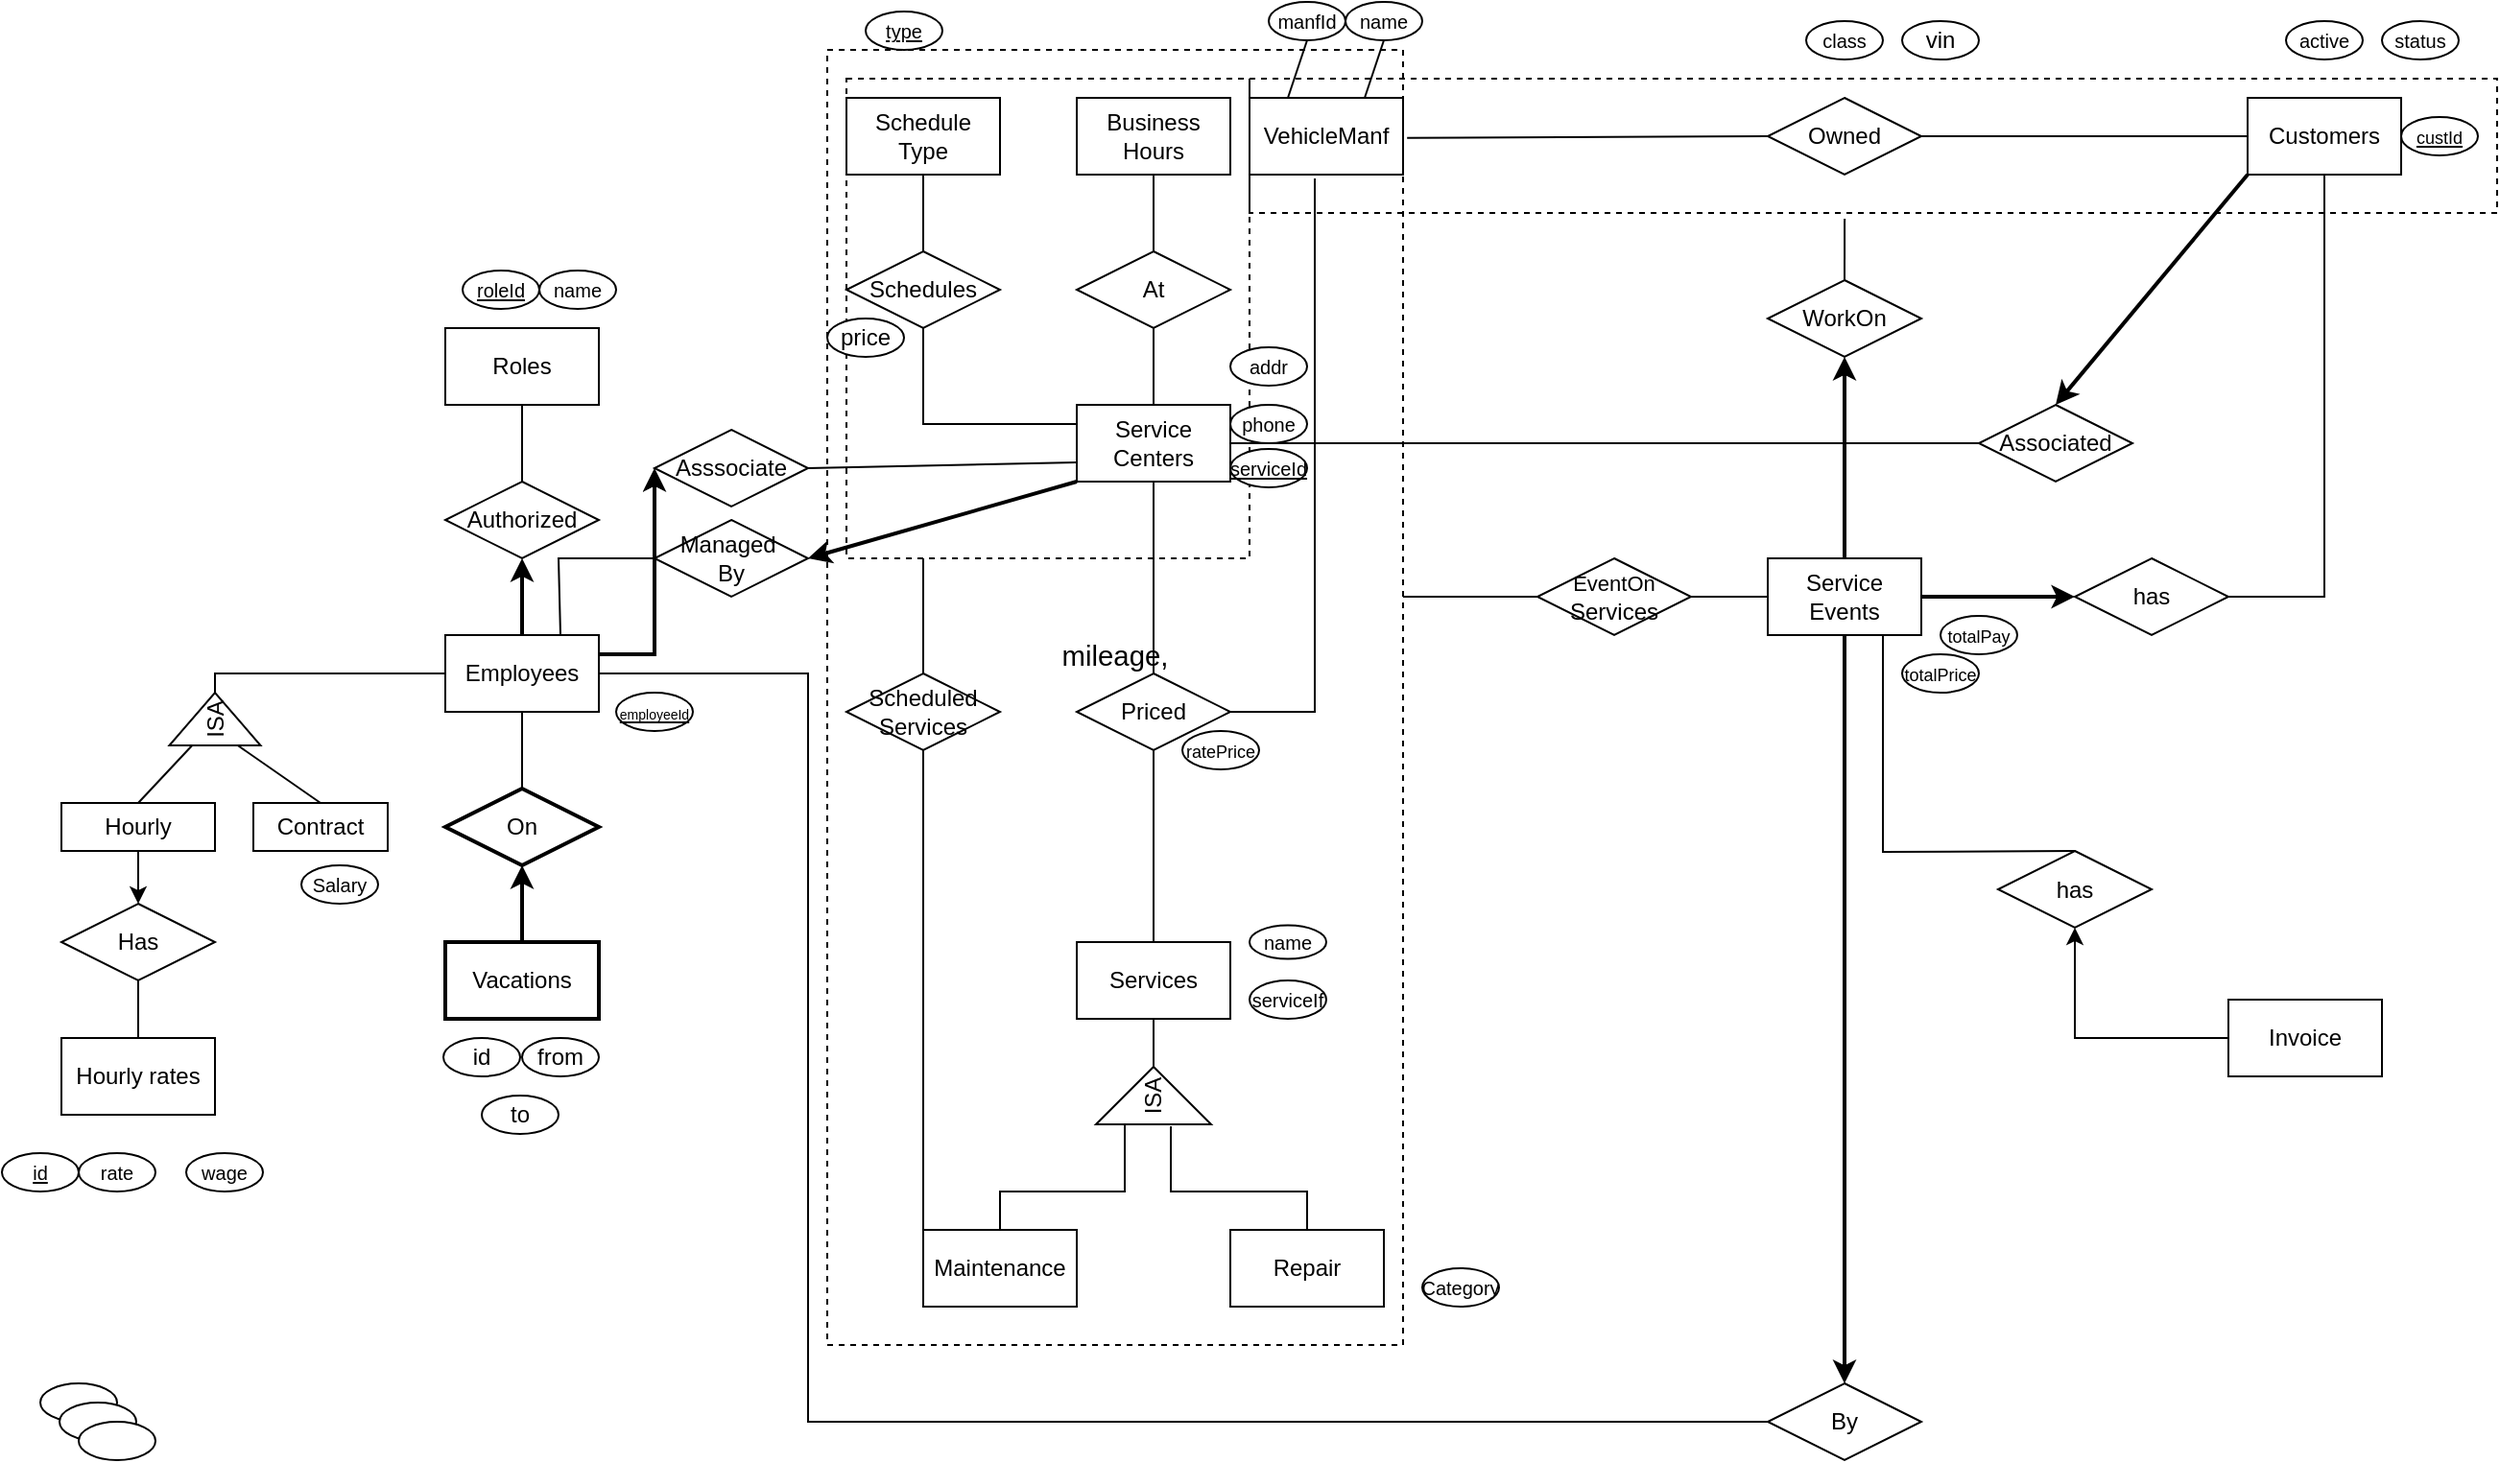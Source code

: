 <mxfile version="20.3.0" type="device"><diagram id="M4LuLAE58DzXY6II9qEA" name="Page-1"><mxGraphModel dx="2202" dy="865" grid="1" gridSize="10" guides="1" tooltips="1" connect="1" arrows="1" fold="1" page="1" pageScale="1" pageWidth="1100" pageHeight="850" math="0" shadow="0"><root><mxCell id="0"/><mxCell id="1" parent="0"/><mxCell id="mFk9Ia8Fhz5Q3TwfZXTn-8" value="" style="rounded=0;whiteSpace=wrap;html=1;fillColor=none;dashed=1;" vertex="1" parent="1"><mxGeometry x="490" y="70" width="650" height="70" as="geometry"/></mxCell><mxCell id="NS_C3sTZARpDdL-za2_1-86" value="" style="rounded=0;whiteSpace=wrap;html=1;dashed=1;fillColor=none;" parent="1" vertex="1"><mxGeometry x="280" y="70" width="210" height="250" as="geometry"/></mxCell><mxCell id="NS_C3sTZARpDdL-za2_1-83" value="&#10;&lt;span style=&quot;font-size:11.0pt;line-height:&#10;115%;font-family:&amp;quot;Arial&amp;quot;,sans-serif;mso-fareast-font-family:Arial;mso-ansi-language:&#10;EN;mso-fareast-language:KO;mso-bidi-language:AR-SA&quot; lang=&quot;EN&quot;&gt;mileage, &lt;/span&gt;&#10;&#10;&#10;&#10;" style="rounded=0;whiteSpace=wrap;html=1;fillColor=none;dashed=1;" parent="1" vertex="1"><mxGeometry x="270" y="55" width="300" height="675" as="geometry"/></mxCell><mxCell id="NS_C3sTZARpDdL-za2_1-1" value="Employees" style="rounded=0;whiteSpace=wrap;html=1;" parent="1" vertex="1"><mxGeometry x="71" y="360" width="80" height="40" as="geometry"/></mxCell><mxCell id="NS_C3sTZARpDdL-za2_1-2" value="Roles" style="rounded=0;whiteSpace=wrap;html=1;" parent="1" vertex="1"><mxGeometry x="71" y="200" width="80" height="40" as="geometry"/></mxCell><mxCell id="NS_C3sTZARpDdL-za2_1-3" value="Vacations" style="rounded=0;whiteSpace=wrap;html=1;strokeWidth=2;" parent="1" vertex="1"><mxGeometry x="71" y="520" width="80" height="40" as="geometry"/></mxCell><mxCell id="NS_C3sTZARpDdL-za2_1-5" value="Hourly rates" style="rounded=0;whiteSpace=wrap;html=1;" parent="1" vertex="1"><mxGeometry x="-129" y="570" width="80" height="40" as="geometry"/></mxCell><mxCell id="NS_C3sTZARpDdL-za2_1-16" value="Authorized" style="rhombus;whiteSpace=wrap;html=1;" parent="1" vertex="1"><mxGeometry x="71" y="280" width="80" height="40" as="geometry"/></mxCell><mxCell id="NS_C3sTZARpDdL-za2_1-20" value="Services" style="rounded=0;whiteSpace=wrap;html=1;" parent="1" vertex="1"><mxGeometry x="400" y="520" width="80" height="40" as="geometry"/></mxCell><mxCell id="NS_C3sTZARpDdL-za2_1-21" value="Service&lt;br&gt;Centers" style="rounded=0;whiteSpace=wrap;html=1;" parent="1" vertex="1"><mxGeometry x="400" y="240" width="80" height="40" as="geometry"/></mxCell><mxCell id="NS_C3sTZARpDdL-za2_1-23" value="Customers" style="rounded=0;whiteSpace=wrap;html=1;" parent="1" vertex="1"><mxGeometry x="1010" y="80" width="80" height="40" as="geometry"/></mxCell><mxCell id="NS_C3sTZARpDdL-za2_1-25" value="VehicleManf" style="rounded=0;whiteSpace=wrap;html=1;" parent="1" vertex="1"><mxGeometry x="490" y="80" width="80" height="40" as="geometry"/></mxCell><mxCell id="NS_C3sTZARpDdL-za2_1-26" value="Service&lt;br&gt;Events" style="rounded=0;whiteSpace=wrap;html=1;" parent="1" vertex="1"><mxGeometry x="760" y="320" width="80" height="40" as="geometry"/></mxCell><mxCell id="NS_C3sTZARpDdL-za2_1-27" value="Business&lt;br&gt;Hours" style="rounded=0;whiteSpace=wrap;html=1;" parent="1" vertex="1"><mxGeometry x="400" y="80" width="80" height="40" as="geometry"/></mxCell><mxCell id="NS_C3sTZARpDdL-za2_1-28" value="Schedule&lt;br&gt;Type" style="rounded=0;whiteSpace=wrap;html=1;" parent="1" vertex="1"><mxGeometry x="280" y="80" width="80" height="40" as="geometry"/></mxCell><mxCell id="NS_C3sTZARpDdL-za2_1-29" value="Maintenance" style="rounded=0;whiteSpace=wrap;html=1;" parent="1" vertex="1"><mxGeometry x="320" y="670" width="80" height="40" as="geometry"/></mxCell><mxCell id="NS_C3sTZARpDdL-za2_1-30" value="Repair" style="rounded=0;whiteSpace=wrap;html=1;" parent="1" vertex="1"><mxGeometry x="480" y="670" width="80" height="40" as="geometry"/></mxCell><mxCell id="NS_C3sTZARpDdL-za2_1-32" style="edgeStyle=orthogonalEdgeStyle;rounded=0;orthogonalLoop=1;jettySize=auto;html=1;exitX=0.5;exitY=1;exitDx=0;exitDy=0;" parent="1" source="NS_C3sTZARpDdL-za2_1-16" target="NS_C3sTZARpDdL-za2_1-16" edge="1"><mxGeometry relative="1" as="geometry"/></mxCell><mxCell id="NS_C3sTZARpDdL-za2_1-34" value="On" style="rhombus;whiteSpace=wrap;html=1;strokeWidth=2;" parent="1" vertex="1"><mxGeometry x="71" y="440" width="80" height="40" as="geometry"/></mxCell><mxCell id="NS_C3sTZARpDdL-za2_1-35" value="Priced" style="rhombus;whiteSpace=wrap;html=1;" parent="1" vertex="1"><mxGeometry x="400" y="380" width="80" height="40" as="geometry"/></mxCell><mxCell id="NS_C3sTZARpDdL-za2_1-36" value="At" style="rhombus;whiteSpace=wrap;html=1;" parent="1" vertex="1"><mxGeometry x="400" y="160" width="80" height="40" as="geometry"/></mxCell><mxCell id="NS_C3sTZARpDdL-za2_1-37" value="Schedules" style="rhombus;whiteSpace=wrap;html=1;" parent="1" vertex="1"><mxGeometry x="280" y="160" width="80" height="40" as="geometry"/></mxCell><mxCell id="NS_C3sTZARpDdL-za2_1-38" value="Owned" style="rhombus;whiteSpace=wrap;html=1;" parent="1" vertex="1"><mxGeometry x="760" y="80" width="80" height="40" as="geometry"/></mxCell><mxCell id="NS_C3sTZARpDdL-za2_1-39" value="has" style="rhombus;whiteSpace=wrap;html=1;" parent="1" vertex="1"><mxGeometry x="920" y="320" width="80" height="40" as="geometry"/></mxCell><mxCell id="NS_C3sTZARpDdL-za2_1-41" value="&lt;font face=&quot;Arial, sans-serif&quot;&gt;&lt;span style=&quot;font-size: 11px;&quot;&gt;EventOn&lt;br&gt;&lt;/span&gt;&lt;/font&gt;Services" style="rhombus;whiteSpace=wrap;html=1;" parent="1" vertex="1"><mxGeometry x="640" y="320" width="80" height="40" as="geometry"/></mxCell><mxCell id="NS_C3sTZARpDdL-za2_1-42" value="Has" style="rhombus;whiteSpace=wrap;html=1;" parent="1" vertex="1"><mxGeometry x="-129" y="500" width="80" height="40" as="geometry"/></mxCell><mxCell id="NS_C3sTZARpDdL-za2_1-44" value="Scheduled&lt;br&gt;Services" style="rhombus;whiteSpace=wrap;html=1;" parent="1" vertex="1"><mxGeometry x="280" y="380" width="80" height="40" as="geometry"/></mxCell><mxCell id="NS_C3sTZARpDdL-za2_1-46" value="By" style="rhombus;whiteSpace=wrap;html=1;" parent="1" vertex="1"><mxGeometry x="760" y="750" width="80" height="40" as="geometry"/></mxCell><mxCell id="NS_C3sTZARpDdL-za2_1-47" value="ISA" style="triangle;whiteSpace=wrap;html=1;rotation=270;" parent="1" vertex="1"><mxGeometry x="425" y="570" width="30" height="60" as="geometry"/></mxCell><mxCell id="NS_C3sTZARpDdL-za2_1-49" value="" style="endArrow=none;html=1;rounded=0;entryX=0.5;entryY=1;entryDx=0;entryDy=0;exitX=0.5;exitY=0;exitDx=0;exitDy=0;" parent="1" source="NS_C3sTZARpDdL-za2_1-35" target="NS_C3sTZARpDdL-za2_1-21" edge="1"><mxGeometry width="50" height="50" relative="1" as="geometry"><mxPoint x="540" y="430" as="sourcePoint"/><mxPoint x="590" y="380" as="targetPoint"/></mxGeometry></mxCell><mxCell id="NS_C3sTZARpDdL-za2_1-50" value="" style="endArrow=none;html=1;rounded=0;exitX=0.5;exitY=0;exitDx=0;exitDy=0;entryX=0.5;entryY=1;entryDx=0;entryDy=0;" parent="1" source="NS_C3sTZARpDdL-za2_1-20" target="NS_C3sTZARpDdL-za2_1-35" edge="1"><mxGeometry width="50" height="50" relative="1" as="geometry"><mxPoint x="540" y="430" as="sourcePoint"/><mxPoint x="590" y="380" as="targetPoint"/></mxGeometry></mxCell><mxCell id="NS_C3sTZARpDdL-za2_1-52" value="" style="endArrow=none;html=1;rounded=0;exitX=0.5;exitY=0;exitDx=0;exitDy=0;entryX=0.5;entryY=1;entryDx=0;entryDy=0;" parent="1" source="NS_C3sTZARpDdL-za2_1-36" target="NS_C3sTZARpDdL-za2_1-27" edge="1"><mxGeometry width="50" height="50" relative="1" as="geometry"><mxPoint x="540" y="430" as="sourcePoint"/><mxPoint x="590" y="380" as="targetPoint"/></mxGeometry></mxCell><mxCell id="NS_C3sTZARpDdL-za2_1-54" value="" style="endArrow=none;html=1;rounded=0;exitX=0.5;exitY=0;exitDx=0;exitDy=0;entryX=0.5;entryY=1;entryDx=0;entryDy=0;" parent="1" source="NS_C3sTZARpDdL-za2_1-37" target="NS_C3sTZARpDdL-za2_1-28" edge="1"><mxGeometry width="50" height="50" relative="1" as="geometry"><mxPoint x="540" y="430" as="sourcePoint"/><mxPoint x="590" y="380" as="targetPoint"/></mxGeometry></mxCell><mxCell id="NS_C3sTZARpDdL-za2_1-59" value="" style="endArrow=none;html=1;rounded=0;strokeWidth=1;exitX=0.5;exitY=0;exitDx=0;exitDy=0;entryX=0;entryY=0.25;entryDx=0;entryDy=0;" parent="1" source="NS_C3sTZARpDdL-za2_1-29" target="NS_C3sTZARpDdL-za2_1-47" edge="1"><mxGeometry width="50" height="50" relative="1" as="geometry"><mxPoint x="540" y="430" as="sourcePoint"/><mxPoint x="360" y="610" as="targetPoint"/><Array as="points"><mxPoint x="360" y="650"/><mxPoint x="425" y="650"/></Array></mxGeometry></mxCell><mxCell id="NS_C3sTZARpDdL-za2_1-61" value="" style="endArrow=none;html=1;rounded=0;strokeWidth=1;jumpSize=6;entryX=-0.033;entryY=0.65;entryDx=0;entryDy=0;entryPerimeter=0;exitX=0.5;exitY=0;exitDx=0;exitDy=0;" parent="1" source="NS_C3sTZARpDdL-za2_1-30" target="NS_C3sTZARpDdL-za2_1-47" edge="1"><mxGeometry width="50" height="50" relative="1" as="geometry"><mxPoint x="520" y="630" as="sourcePoint"/><mxPoint x="590" y="380" as="targetPoint"/><Array as="points"><mxPoint x="520" y="650"/><mxPoint x="449" y="650"/></Array></mxGeometry></mxCell><mxCell id="NS_C3sTZARpDdL-za2_1-62" value="" style="endArrow=none;html=1;rounded=0;strokeWidth=1;jumpSize=6;exitX=1;exitY=0.5;exitDx=0;exitDy=0;entryX=0.5;entryY=1;entryDx=0;entryDy=0;" parent="1" source="NS_C3sTZARpDdL-za2_1-47" target="NS_C3sTZARpDdL-za2_1-20" edge="1"><mxGeometry width="50" height="50" relative="1" as="geometry"><mxPoint x="540" y="430" as="sourcePoint"/><mxPoint x="590" y="380" as="targetPoint"/></mxGeometry></mxCell><mxCell id="NS_C3sTZARpDdL-za2_1-63" value="" style="endArrow=none;html=1;rounded=0;strokeWidth=1;jumpSize=6;entryX=0.5;entryY=0;entryDx=0;entryDy=0;" parent="1" target="NS_C3sTZARpDdL-za2_1-44" edge="1"><mxGeometry width="50" height="50" relative="1" as="geometry"><mxPoint x="320" y="320" as="sourcePoint"/><mxPoint x="590" y="380" as="targetPoint"/></mxGeometry></mxCell><mxCell id="NS_C3sTZARpDdL-za2_1-64" value="" style="endArrow=none;html=1;rounded=0;strokeWidth=1;jumpSize=6;exitX=0;exitY=0.5;exitDx=0;exitDy=0;entryX=0.5;entryY=1;entryDx=0;entryDy=0;" parent="1" source="NS_C3sTZARpDdL-za2_1-29" target="NS_C3sTZARpDdL-za2_1-44" edge="1"><mxGeometry width="50" height="50" relative="1" as="geometry"><mxPoint x="540" y="430" as="sourcePoint"/><mxPoint x="590" y="380" as="targetPoint"/><Array as="points"/></mxGeometry></mxCell><mxCell id="NS_C3sTZARpDdL-za2_1-65" value="" style="endArrow=none;html=1;rounded=0;strokeWidth=1;jumpSize=6;entryX=0;entryY=0.5;entryDx=0;entryDy=0;exitX=1;exitY=0.5;exitDx=0;exitDy=0;" parent="1" source="NS_C3sTZARpDdL-za2_1-41" target="NS_C3sTZARpDdL-za2_1-26" edge="1"><mxGeometry width="50" height="50" relative="1" as="geometry"><mxPoint x="540" y="430" as="sourcePoint"/><mxPoint x="590" y="380" as="targetPoint"/></mxGeometry></mxCell><mxCell id="NS_C3sTZARpDdL-za2_1-67" value="" style="endArrow=classic;html=1;rounded=0;strokeWidth=2;jumpSize=6;entryX=0;entryY=0.5;entryDx=0;entryDy=0;exitX=1;exitY=0.5;exitDx=0;exitDy=0;" parent="1" source="NS_C3sTZARpDdL-za2_1-26" target="NS_C3sTZARpDdL-za2_1-39" edge="1"><mxGeometry width="50" height="50" relative="1" as="geometry"><mxPoint x="540" y="430" as="sourcePoint"/><mxPoint x="590" y="380" as="targetPoint"/></mxGeometry></mxCell><mxCell id="NS_C3sTZARpDdL-za2_1-68" value="" style="endArrow=none;html=1;rounded=0;strokeWidth=1;jumpSize=6;entryX=1;entryY=0.5;entryDx=0;entryDy=0;exitX=0.5;exitY=1;exitDx=0;exitDy=0;" parent="1" source="NS_C3sTZARpDdL-za2_1-23" target="NS_C3sTZARpDdL-za2_1-39" edge="1"><mxGeometry width="50" height="50" relative="1" as="geometry"><mxPoint x="540" y="430" as="sourcePoint"/><mxPoint x="590" y="380" as="targetPoint"/><Array as="points"><mxPoint x="1050" y="340"/></Array></mxGeometry></mxCell><mxCell id="NS_C3sTZARpDdL-za2_1-71" value="" style="endArrow=classic;html=1;rounded=0;strokeWidth=2;jumpSize=6;exitX=0.5;exitY=0;exitDx=0;exitDy=0;entryX=0.5;entryY=1;entryDx=0;entryDy=0;" parent="1" source="NS_C3sTZARpDdL-za2_1-1" target="NS_C3sTZARpDdL-za2_1-16" edge="1"><mxGeometry width="50" height="50" relative="1" as="geometry"><mxPoint x="451" y="430" as="sourcePoint"/><mxPoint x="501" y="380" as="targetPoint"/></mxGeometry></mxCell><mxCell id="NS_C3sTZARpDdL-za2_1-72" value="" style="endArrow=none;html=1;rounded=0;strokeWidth=1;jumpSize=6;exitX=0.5;exitY=1;exitDx=0;exitDy=0;entryX=0.5;entryY=0;entryDx=0;entryDy=0;" parent="1" source="NS_C3sTZARpDdL-za2_1-2" target="NS_C3sTZARpDdL-za2_1-16" edge="1"><mxGeometry width="50" height="50" relative="1" as="geometry"><mxPoint x="451" y="430" as="sourcePoint"/><mxPoint x="111" y="270" as="targetPoint"/></mxGeometry></mxCell><mxCell id="NS_C3sTZARpDdL-za2_1-74" value="" style="endArrow=classic;html=1;rounded=0;strokeWidth=2;jumpSize=6;exitX=0.5;exitY=0;exitDx=0;exitDy=0;entryX=0.5;entryY=1;entryDx=0;entryDy=0;" parent="1" source="NS_C3sTZARpDdL-za2_1-3" target="NS_C3sTZARpDdL-za2_1-34" edge="1"><mxGeometry width="50" height="50" relative="1" as="geometry"><mxPoint x="451" y="430" as="sourcePoint"/><mxPoint x="501" y="380" as="targetPoint"/></mxGeometry></mxCell><mxCell id="NS_C3sTZARpDdL-za2_1-75" value="" style="endArrow=none;html=1;rounded=0;strokeWidth=1;jumpSize=6;exitX=0.5;exitY=0;exitDx=0;exitDy=0;entryX=0.5;entryY=1;entryDx=0;entryDy=0;" parent="1" source="NS_C3sTZARpDdL-za2_1-34" target="NS_C3sTZARpDdL-za2_1-1" edge="1"><mxGeometry width="50" height="50" relative="1" as="geometry"><mxPoint x="451" y="430" as="sourcePoint"/><mxPoint x="501" y="380" as="targetPoint"/></mxGeometry></mxCell><mxCell id="NS_C3sTZARpDdL-za2_1-77" value="" style="endArrow=none;html=1;rounded=0;strokeWidth=1;jumpSize=6;entryX=0.5;entryY=1;entryDx=0;entryDy=0;exitX=0.5;exitY=0;exitDx=0;exitDy=0;" parent="1" source="NS_C3sTZARpDdL-za2_1-5" target="NS_C3sTZARpDdL-za2_1-42" edge="1"><mxGeometry width="50" height="50" relative="1" as="geometry"><mxPoint x="-44" y="510" as="sourcePoint"/><mxPoint x="501" y="380" as="targetPoint"/></mxGeometry></mxCell><mxCell id="NS_C3sTZARpDdL-za2_1-81" value="" style="endArrow=classic;html=1;rounded=0;strokeWidth=2;jumpSize=6;entryX=0.5;entryY=0;entryDx=0;entryDy=0;exitX=0.5;exitY=1;exitDx=0;exitDy=0;" parent="1" source="NS_C3sTZARpDdL-za2_1-26" target="NS_C3sTZARpDdL-za2_1-46" edge="1"><mxGeometry width="50" height="50" relative="1" as="geometry"><mxPoint x="540" y="430" as="sourcePoint"/><mxPoint x="590" y="380" as="targetPoint"/></mxGeometry></mxCell><mxCell id="NS_C3sTZARpDdL-za2_1-82" value="" style="endArrow=none;html=1;rounded=0;strokeWidth=1;jumpSize=6;exitX=1;exitY=0.5;exitDx=0;exitDy=0;entryX=0;entryY=0.5;entryDx=0;entryDy=0;" parent="1" source="NS_C3sTZARpDdL-za2_1-1" target="NS_C3sTZARpDdL-za2_1-46" edge="1"><mxGeometry width="50" height="50" relative="1" as="geometry"><mxPoint x="540" y="430" as="sourcePoint"/><mxPoint x="590" y="380" as="targetPoint"/><Array as="points"><mxPoint x="260" y="380"/><mxPoint x="260" y="770"/></Array></mxGeometry></mxCell><mxCell id="NS_C3sTZARpDdL-za2_1-87" value="" style="endArrow=none;html=1;rounded=0;strokeWidth=1;jumpSize=6;entryX=0.5;entryY=1;entryDx=0;entryDy=0;exitX=0.5;exitY=0;exitDx=0;exitDy=0;" parent="1" source="NS_C3sTZARpDdL-za2_1-21" target="NS_C3sTZARpDdL-za2_1-36" edge="1"><mxGeometry width="50" height="50" relative="1" as="geometry"><mxPoint x="540" y="430" as="sourcePoint"/><mxPoint x="590" y="380" as="targetPoint"/></mxGeometry></mxCell><mxCell id="NS_C3sTZARpDdL-za2_1-88" value="" style="endArrow=none;html=1;rounded=0;strokeWidth=1;jumpSize=6;entryX=0;entryY=0.5;entryDx=0;entryDy=0;" parent="1" target="NS_C3sTZARpDdL-za2_1-41" edge="1"><mxGeometry width="50" height="50" relative="1" as="geometry"><mxPoint x="570" y="340" as="sourcePoint"/><mxPoint x="590" y="380" as="targetPoint"/></mxGeometry></mxCell><mxCell id="9iVutgQC-W-jWnxsfeWq-9" value="" style="endArrow=none;html=1;rounded=0;fontSize=10;entryX=0.425;entryY=1.05;entryDx=0;entryDy=0;entryPerimeter=0;exitX=1;exitY=0.5;exitDx=0;exitDy=0;" parent="1" source="NS_C3sTZARpDdL-za2_1-35" target="NS_C3sTZARpDdL-za2_1-25" edge="1"><mxGeometry width="50" height="50" relative="1" as="geometry"><mxPoint x="500" y="200" as="sourcePoint"/><mxPoint x="550" y="150" as="targetPoint"/><Array as="points"><mxPoint x="524" y="400"/></Array></mxGeometry></mxCell><mxCell id="9iVutgQC-W-jWnxsfeWq-14" value="WorkOn" style="rhombus;whiteSpace=wrap;html=1;" parent="1" vertex="1"><mxGeometry x="760" y="175" width="80" height="40" as="geometry"/></mxCell><mxCell id="9iVutgQC-W-jWnxsfeWq-15" value="" style="endArrow=classic;html=1;rounded=0;strokeWidth=2;fontSize=10;entryX=0.5;entryY=1;entryDx=0;entryDy=0;exitX=0.5;exitY=0;exitDx=0;exitDy=0;" parent="1" source="NS_C3sTZARpDdL-za2_1-26" target="9iVutgQC-W-jWnxsfeWq-14" edge="1"><mxGeometry width="50" height="50" relative="1" as="geometry"><mxPoint x="780" y="290" as="sourcePoint"/><mxPoint x="830" y="240" as="targetPoint"/></mxGeometry></mxCell><mxCell id="lXs37xbfJojlddwi2eKg-1" value="Hourly" style="rounded=0;whiteSpace=wrap;html=1;" parent="1" vertex="1"><mxGeometry x="-129" y="447.5" width="80" height="25" as="geometry"/></mxCell><mxCell id="lXs37xbfJojlddwi2eKg-2" value="Contract" style="rounded=0;whiteSpace=wrap;html=1;" parent="1" vertex="1"><mxGeometry x="-29" y="447.5" width="70" height="25" as="geometry"/></mxCell><mxCell id="lXs37xbfJojlddwi2eKg-5" value="ISA" style="triangle;whiteSpace=wrap;html=1;rotation=270;" parent="1" vertex="1"><mxGeometry x="-62.75" y="380" width="27.5" height="47.5" as="geometry"/></mxCell><mxCell id="lXs37xbfJojlddwi2eKg-17" value="" style="endArrow=none;html=1;rounded=0;exitX=0.5;exitY=0;exitDx=0;exitDy=0;entryX=0;entryY=0.25;entryDx=0;entryDy=0;" parent="1" source="lXs37xbfJojlddwi2eKg-1" target="lXs37xbfJojlddwi2eKg-5" edge="1"><mxGeometry width="50" height="50" relative="1" as="geometry"><mxPoint x="541" y="470" as="sourcePoint"/><mxPoint x="591" y="420" as="targetPoint"/></mxGeometry></mxCell><mxCell id="lXs37xbfJojlddwi2eKg-18" value="" style="endArrow=none;html=1;rounded=0;exitX=0.5;exitY=0;exitDx=0;exitDy=0;entryX=0;entryY=0.75;entryDx=0;entryDy=0;" parent="1" source="lXs37xbfJojlddwi2eKg-2" target="lXs37xbfJojlddwi2eKg-5" edge="1"><mxGeometry width="50" height="50" relative="1" as="geometry"><mxPoint x="541" y="470" as="sourcePoint"/><mxPoint x="591" y="420" as="targetPoint"/></mxGeometry></mxCell><mxCell id="lXs37xbfJojlddwi2eKg-19" value="" style="endArrow=classic;html=1;rounded=0;exitX=0.5;exitY=1;exitDx=0;exitDy=0;entryX=0.5;entryY=0;entryDx=0;entryDy=0;" parent="1" source="lXs37xbfJojlddwi2eKg-1" target="NS_C3sTZARpDdL-za2_1-42" edge="1"><mxGeometry width="50" height="50" relative="1" as="geometry"><mxPoint x="541" y="470" as="sourcePoint"/><mxPoint x="591" y="420" as="targetPoint"/></mxGeometry></mxCell><mxCell id="lXs37xbfJojlddwi2eKg-20" value="Asssociate" style="rhombus;whiteSpace=wrap;html=1;" parent="1" vertex="1"><mxGeometry x="180" y="253" width="80" height="40" as="geometry"/></mxCell><mxCell id="lXs37xbfJojlddwi2eKg-21" value="" style="endArrow=classic;html=1;rounded=0;exitX=1;exitY=0.25;exitDx=0;exitDy=0;entryX=0;entryY=0.5;entryDx=0;entryDy=0;strokeWidth=2;" parent="1" source="NS_C3sTZARpDdL-za2_1-1" target="lXs37xbfJojlddwi2eKg-20" edge="1"><mxGeometry width="50" height="50" relative="1" as="geometry"><mxPoint x="480" y="490" as="sourcePoint"/><mxPoint x="530" y="440" as="targetPoint"/><Array as="points"><mxPoint x="180" y="370"/></Array></mxGeometry></mxCell><mxCell id="lXs37xbfJojlddwi2eKg-22" value="" style="endArrow=none;html=1;rounded=0;exitX=1;exitY=0.5;exitDx=0;exitDy=0;entryX=0;entryY=0.75;entryDx=0;entryDy=0;" parent="1" source="lXs37xbfJojlddwi2eKg-20" target="NS_C3sTZARpDdL-za2_1-21" edge="1"><mxGeometry width="50" height="50" relative="1" as="geometry"><mxPoint x="480" y="490" as="sourcePoint"/><mxPoint x="530" y="440" as="targetPoint"/></mxGeometry></mxCell><mxCell id="lXs37xbfJojlddwi2eKg-23" value="Associated" style="rhombus;whiteSpace=wrap;html=1;" parent="1" vertex="1"><mxGeometry x="870" y="240" width="80" height="40" as="geometry"/></mxCell><mxCell id="lXs37xbfJojlddwi2eKg-24" value="" style="endArrow=classic;html=1;rounded=0;strokeWidth=2;exitX=0;exitY=1;exitDx=0;exitDy=0;entryX=0.5;entryY=0;entryDx=0;entryDy=0;" parent="1" source="NS_C3sTZARpDdL-za2_1-23" target="lXs37xbfJojlddwi2eKg-23" edge="1"><mxGeometry width="50" height="50" relative="1" as="geometry"><mxPoint x="480" y="490" as="sourcePoint"/><mxPoint x="950" y="250" as="targetPoint"/><Array as="points"/></mxGeometry></mxCell><mxCell id="lXs37xbfJojlddwi2eKg-25" value="" style="endArrow=none;html=1;rounded=0;strokeWidth=1;entryX=0;entryY=0.5;entryDx=0;entryDy=0;exitX=1;exitY=0.5;exitDx=0;exitDy=0;" parent="1" source="NS_C3sTZARpDdL-za2_1-21" target="lXs37xbfJojlddwi2eKg-23" edge="1"><mxGeometry width="50" height="50" relative="1" as="geometry"><mxPoint x="480" y="490" as="sourcePoint"/><mxPoint x="530" y="440" as="targetPoint"/></mxGeometry></mxCell><mxCell id="lXs37xbfJojlddwi2eKg-27" value="" style="endArrow=none;html=1;rounded=0;strokeWidth=1;exitX=0.5;exitY=1;exitDx=0;exitDy=0;entryX=0;entryY=0.25;entryDx=0;entryDy=0;" parent="1" source="NS_C3sTZARpDdL-za2_1-37" target="NS_C3sTZARpDdL-za2_1-21" edge="1"><mxGeometry width="50" height="50" relative="1" as="geometry"><mxPoint x="480" y="490" as="sourcePoint"/><mxPoint x="530" y="440" as="targetPoint"/><Array as="points"><mxPoint x="320" y="250"/></Array></mxGeometry></mxCell><mxCell id="lXs37xbfJojlddwi2eKg-28" value="Managed&amp;nbsp;&lt;br&gt;By" style="rhombus;whiteSpace=wrap;html=1;" parent="1" vertex="1"><mxGeometry x="180" y="300" width="80" height="40" as="geometry"/></mxCell><mxCell id="lXs37xbfJojlddwi2eKg-29" value="" style="endArrow=classic;html=1;rounded=0;strokeWidth=2;exitX=0;exitY=1;exitDx=0;exitDy=0;entryX=1;entryY=0.5;entryDx=0;entryDy=0;" parent="1" source="NS_C3sTZARpDdL-za2_1-21" target="lXs37xbfJojlddwi2eKg-28" edge="1"><mxGeometry width="50" height="50" relative="1" as="geometry"><mxPoint x="480" y="490" as="sourcePoint"/><mxPoint x="530" y="440" as="targetPoint"/></mxGeometry></mxCell><mxCell id="lXs37xbfJojlddwi2eKg-31" value="" style="ellipse;whiteSpace=wrap;html=1;" parent="1" vertex="1"><mxGeometry x="-140" y="750" width="40" height="20" as="geometry"/></mxCell><mxCell id="lXs37xbfJojlddwi2eKg-32" value="&lt;font style=&quot;font-size: 10px;&quot;&gt;&lt;u&gt;serviceId&lt;/u&gt;&lt;/font&gt;" style="ellipse;whiteSpace=wrap;html=1;" parent="1" vertex="1"><mxGeometry x="480" y="263" width="40" height="20" as="geometry"/></mxCell><mxCell id="lXs37xbfJojlddwi2eKg-33" value="&lt;font style=&quot;font-size: 10px;&quot;&gt;status&lt;/font&gt;" style="ellipse;whiteSpace=wrap;html=1;" parent="1" vertex="1"><mxGeometry x="1080" y="40" width="40" height="20" as="geometry"/></mxCell><mxCell id="lXs37xbfJojlddwi2eKg-34" value="&lt;font style=&quot;font-size: 10px;&quot;&gt;active&lt;/font&gt;" style="ellipse;whiteSpace=wrap;html=1;" parent="1" vertex="1"><mxGeometry x="1030" y="40" width="40" height="20" as="geometry"/></mxCell><mxCell id="lXs37xbfJojlddwi2eKg-35" value="&lt;font style=&quot;font-size: 10px;&quot;&gt;class&lt;/font&gt;" style="ellipse;whiteSpace=wrap;html=1;" parent="1" vertex="1"><mxGeometry x="780" y="40" width="40" height="20" as="geometry"/></mxCell><mxCell id="lXs37xbfJojlddwi2eKg-36" value="&lt;font style=&quot;font-size: 10px;&quot;&gt;Category&lt;/font&gt;" style="ellipse;whiteSpace=wrap;html=1;" parent="1" vertex="1"><mxGeometry x="580" y="690" width="40" height="20" as="geometry"/></mxCell><mxCell id="lXs37xbfJojlddwi2eKg-37" value="&lt;font style=&quot;font-size: 10px;&quot;&gt;Salary&lt;/font&gt;" style="ellipse;whiteSpace=wrap;html=1;" parent="1" vertex="1"><mxGeometry x="-4" y="480" width="40" height="20" as="geometry"/></mxCell><mxCell id="lXs37xbfJojlddwi2eKg-38" value="&lt;span style=&quot;line-height: 115%; font-family: Arial, sans-serif; font-size: 10px;&quot; lang=&quot;EN&quot;&gt;phone&lt;/span&gt;" style="ellipse;whiteSpace=wrap;html=1;" parent="1" vertex="1"><mxGeometry x="480" y="240" width="40" height="20" as="geometry"/></mxCell><mxCell id="lXs37xbfJojlddwi2eKg-39" value="&lt;font style=&quot;font-size: 10px;&quot;&gt;addr&lt;/font&gt;" style="ellipse;whiteSpace=wrap;html=1;" parent="1" vertex="1"><mxGeometry x="480" y="210" width="40" height="20" as="geometry"/></mxCell><mxCell id="lXs37xbfJojlddwi2eKg-40" value="&lt;span style=&quot;line-height: 115%; font-family: Arial, sans-serif; font-size: 10px;&quot; lang=&quot;EN&quot;&gt;manfId&lt;/span&gt;" style="ellipse;whiteSpace=wrap;html=1;" parent="1" vertex="1"><mxGeometry x="500" y="30" width="40" height="20" as="geometry"/></mxCell><mxCell id="lXs37xbfJojlddwi2eKg-41" value="&lt;font style=&quot;font-size: 9px;&quot;&gt;totalPay&lt;/font&gt;" style="ellipse;whiteSpace=wrap;html=1;" parent="1" vertex="1"><mxGeometry x="850" y="350" width="40" height="20" as="geometry"/></mxCell><mxCell id="lXs37xbfJojlddwi2eKg-42" value="&lt;font style=&quot;font-size: 9px;&quot;&gt;totalPrice&lt;/font&gt;" style="ellipse;whiteSpace=wrap;html=1;" parent="1" vertex="1"><mxGeometry x="830" y="370" width="40" height="20" as="geometry"/></mxCell><mxCell id="lXs37xbfJojlddwi2eKg-43" value="Invoice" style="rounded=0;whiteSpace=wrap;html=1;" parent="1" vertex="1"><mxGeometry x="1000" y="550" width="80" height="40" as="geometry"/></mxCell><mxCell id="lXs37xbfJojlddwi2eKg-44" value="has" style="rhombus;whiteSpace=wrap;html=1;" parent="1" vertex="1"><mxGeometry x="880" y="472.5" width="80" height="40" as="geometry"/></mxCell><mxCell id="lXs37xbfJojlddwi2eKg-46" value="" style="endArrow=classic;html=1;rounded=0;strokeWidth=1;fontSize=9;exitX=0;exitY=0.5;exitDx=0;exitDy=0;entryX=0.5;entryY=1;entryDx=0;entryDy=0;" parent="1" source="lXs37xbfJojlddwi2eKg-43" target="lXs37xbfJojlddwi2eKg-44" edge="1"><mxGeometry width="50" height="50" relative="1" as="geometry"><mxPoint x="620" y="490" as="sourcePoint"/><mxPoint x="670" y="440" as="targetPoint"/><Array as="points"><mxPoint x="920" y="570"/></Array></mxGeometry></mxCell><mxCell id="lXs37xbfJojlddwi2eKg-47" value="&lt;span style=&quot;line-height: 115%; font-family: Arial, sans-serif; font-size: 10px;&quot; lang=&quot;EN&quot;&gt;name&lt;/span&gt;" style="ellipse;whiteSpace=wrap;html=1;" parent="1" vertex="1"><mxGeometry x="540" y="30" width="40" height="20" as="geometry"/></mxCell><mxCell id="lXs37xbfJojlddwi2eKg-48" value="" style="endArrow=none;html=1;rounded=0;strokeWidth=1;fontSize=10;exitX=0.25;exitY=0;exitDx=0;exitDy=0;entryX=0.5;entryY=1;entryDx=0;entryDy=0;" parent="1" source="NS_C3sTZARpDdL-za2_1-25" target="lXs37xbfJojlddwi2eKg-40" edge="1"><mxGeometry width="50" height="50" relative="1" as="geometry"><mxPoint x="490" y="90" as="sourcePoint"/><mxPoint x="540" y="40" as="targetPoint"/></mxGeometry></mxCell><mxCell id="lXs37xbfJojlddwi2eKg-49" value="" style="endArrow=none;html=1;rounded=0;strokeWidth=1;fontSize=10;entryX=0.5;entryY=1;entryDx=0;entryDy=0;exitX=0.75;exitY=0;exitDx=0;exitDy=0;" parent="1" source="NS_C3sTZARpDdL-za2_1-25" target="lXs37xbfJojlddwi2eKg-47" edge="1"><mxGeometry width="50" height="50" relative="1" as="geometry"><mxPoint x="490" y="90" as="sourcePoint"/><mxPoint x="540" y="40" as="targetPoint"/></mxGeometry></mxCell><mxCell id="lXs37xbfJojlddwi2eKg-50" value="&lt;span style=&quot;line-height: 115%; font-family: Arial, sans-serif; font-size: 10px;&quot; lang=&quot;EN&quot;&gt;serviceIf&lt;/span&gt;" style="ellipse;whiteSpace=wrap;html=1;" parent="1" vertex="1"><mxGeometry x="490" y="540" width="40" height="20" as="geometry"/></mxCell><mxCell id="lXs37xbfJojlddwi2eKg-51" value="&lt;span style=&quot;line-height: 115%; font-family: Arial, sans-serif; font-size: 10px;&quot; lang=&quot;EN&quot;&gt;name&lt;/span&gt;" style="ellipse;whiteSpace=wrap;html=1;" parent="1" vertex="1"><mxGeometry x="490" y="511.25" width="40" height="17.5" as="geometry"/></mxCell><mxCell id="lXs37xbfJojlddwi2eKg-54" value="&lt;font style=&quot;font-size: 10px;&quot;&gt;&lt;u&gt;id&lt;/u&gt;&lt;/font&gt;" style="ellipse;whiteSpace=wrap;html=1;" parent="1" vertex="1"><mxGeometry x="-160" y="630" width="40" height="20" as="geometry"/></mxCell><mxCell id="lXs37xbfJojlddwi2eKg-55" value="&lt;font style=&quot;font-size: 10px;&quot;&gt;wage&lt;/font&gt;" style="ellipse;whiteSpace=wrap;html=1;" parent="1" vertex="1"><mxGeometry x="-64" y="630" width="40" height="20" as="geometry"/></mxCell><mxCell id="lXs37xbfJojlddwi2eKg-56" value="&lt;font style=&quot;font-size: 10px;&quot;&gt;rate&lt;/font&gt;" style="ellipse;whiteSpace=wrap;html=1;" parent="1" vertex="1"><mxGeometry x="-120" y="630" width="40" height="20" as="geometry"/></mxCell><mxCell id="lXs37xbfJojlddwi2eKg-57" value="&lt;font style=&quot;font-size: 10px;&quot;&gt;name&lt;/font&gt;" style="ellipse;whiteSpace=wrap;html=1;" parent="1" vertex="1"><mxGeometry x="120" y="170" width="40" height="20" as="geometry"/></mxCell><mxCell id="lXs37xbfJojlddwi2eKg-58" value="&lt;font style=&quot;font-size: 10px;&quot;&gt;&lt;u&gt;roleId&lt;/u&gt;&lt;/font&gt;" style="ellipse;whiteSpace=wrap;html=1;" parent="1" vertex="1"><mxGeometry x="80" y="170" width="40" height="20" as="geometry"/></mxCell><mxCell id="lXs37xbfJojlddwi2eKg-59" value="&lt;font style=&quot;font-size: 10px;&quot;&gt;&lt;u&gt;type&lt;/u&gt;&lt;/font&gt;" style="ellipse;whiteSpace=wrap;html=1;" parent="1" vertex="1"><mxGeometry x="290" y="35" width="40" height="20" as="geometry"/></mxCell><mxCell id="lXs37xbfJojlddwi2eKg-65" value="to" style="ellipse;whiteSpace=wrap;html=1;" parent="1" vertex="1"><mxGeometry x="90" y="600" width="40" height="20" as="geometry"/></mxCell><mxCell id="lXs37xbfJojlddwi2eKg-66" value="from" style="ellipse;whiteSpace=wrap;html=1;" parent="1" vertex="1"><mxGeometry x="111" y="570" width="40" height="20" as="geometry"/></mxCell><mxCell id="lXs37xbfJojlddwi2eKg-67" value="id" style="ellipse;whiteSpace=wrap;html=1;" parent="1" vertex="1"><mxGeometry x="70" y="570" width="40" height="20" as="geometry"/></mxCell><mxCell id="lXs37xbfJojlddwi2eKg-68" value="&lt;u&gt;&lt;font style=&quot;font-size: 7px;&quot;&gt;employeeId&lt;/font&gt;&lt;/u&gt;" style="ellipse;whiteSpace=wrap;html=1;" parent="1" vertex="1"><mxGeometry x="160" y="390" width="40" height="20" as="geometry"/></mxCell><mxCell id="lXs37xbfJojlddwi2eKg-72" value="" style="endArrow=none;html=1;rounded=0;strokeWidth=1;fontSize=7;exitX=1;exitY=0.5;exitDx=0;exitDy=0;entryX=0;entryY=0.5;entryDx=0;entryDy=0;" parent="1" source="lXs37xbfJojlddwi2eKg-5" target="NS_C3sTZARpDdL-za2_1-1" edge="1"><mxGeometry width="50" height="50" relative="1" as="geometry"><mxPoint x="490" y="490" as="sourcePoint"/><mxPoint x="540" y="440" as="targetPoint"/><Array as="points"><mxPoint x="-49" y="380"/></Array></mxGeometry></mxCell><mxCell id="lXs37xbfJojlddwi2eKg-76" value="price" style="ellipse;whiteSpace=wrap;html=1;" parent="1" vertex="1"><mxGeometry x="270" y="195" width="40" height="20" as="geometry"/></mxCell><mxCell id="lXs37xbfJojlddwi2eKg-77" value="&lt;font style=&quot;font-size: 9px;&quot;&gt;&lt;u&gt;custId&lt;/u&gt;&lt;/font&gt;" style="ellipse;whiteSpace=wrap;html=1;" parent="1" vertex="1"><mxGeometry x="1090" y="90" width="40" height="20" as="geometry"/></mxCell><mxCell id="lXs37xbfJojlddwi2eKg-78" value="&lt;font style=&quot;font-size: 12px;&quot;&gt;vin&lt;/font&gt;" style="ellipse;whiteSpace=wrap;html=1;" parent="1" vertex="1"><mxGeometry x="830" y="40" width="40" height="20" as="geometry"/></mxCell><mxCell id="lXs37xbfJojlddwi2eKg-79" value="" style="endArrow=none;html=1;rounded=0;strokeWidth=1;fontSize=10;entryX=1.007;entryY=0.068;entryDx=0;entryDy=0;entryPerimeter=0;exitX=0;exitY=0.5;exitDx=0;exitDy=0;" parent="1" source="NS_C3sTZARpDdL-za2_1-38" target="NS_C3sTZARpDdL-za2_1-83" edge="1"><mxGeometry width="50" height="50" relative="1" as="geometry"><mxPoint x="490" y="490" as="sourcePoint"/><mxPoint x="540" y="440" as="targetPoint"/></mxGeometry></mxCell><mxCell id="mFk9Ia8Fhz5Q3TwfZXTn-1" value="" style="ellipse;whiteSpace=wrap;html=1;" vertex="1" parent="1"><mxGeometry x="-130" y="760" width="40" height="20" as="geometry"/></mxCell><mxCell id="mFk9Ia8Fhz5Q3TwfZXTn-2" value="" style="ellipse;whiteSpace=wrap;html=1;" vertex="1" parent="1"><mxGeometry x="-120" y="770" width="40" height="20" as="geometry"/></mxCell><mxCell id="mFk9Ia8Fhz5Q3TwfZXTn-3" value="&lt;font style=&quot;font-size: 9px;&quot;&gt;ratePrice&lt;/font&gt;" style="ellipse;whiteSpace=wrap;html=1;" vertex="1" parent="1"><mxGeometry x="455" y="410" width="40" height="20" as="geometry"/></mxCell><mxCell id="mFk9Ia8Fhz5Q3TwfZXTn-7" value="" style="endArrow=none;html=1;rounded=0;strokeWidth=1;fontSize=12;entryX=0.75;entryY=1;entryDx=0;entryDy=0;exitX=0.5;exitY=0;exitDx=0;exitDy=0;" edge="1" parent="1" source="lXs37xbfJojlddwi2eKg-44" target="NS_C3sTZARpDdL-za2_1-26"><mxGeometry width="50" height="50" relative="1" as="geometry"><mxPoint x="590" y="470" as="sourcePoint"/><mxPoint x="640" y="420" as="targetPoint"/><Array as="points"><mxPoint x="820" y="473"/></Array></mxGeometry></mxCell><mxCell id="mFk9Ia8Fhz5Q3TwfZXTn-10" value="" style="endArrow=none;html=1;rounded=0;strokeWidth=1;fontSize=12;entryX=1;entryY=0.5;entryDx=0;entryDy=0;exitX=0;exitY=0.5;exitDx=0;exitDy=0;" edge="1" parent="1" source="NS_C3sTZARpDdL-za2_1-23" target="NS_C3sTZARpDdL-za2_1-38"><mxGeometry width="50" height="50" relative="1" as="geometry"><mxPoint x="590" y="500" as="sourcePoint"/><mxPoint x="640" y="450" as="targetPoint"/></mxGeometry></mxCell><mxCell id="mFk9Ia8Fhz5Q3TwfZXTn-11" value="" style="endArrow=none;html=1;rounded=0;strokeWidth=1;fontSize=12;entryX=0.5;entryY=0;entryDx=0;entryDy=0;exitX=0.477;exitY=1.043;exitDx=0;exitDy=0;exitPerimeter=0;" edge="1" parent="1" source="mFk9Ia8Fhz5Q3TwfZXTn-8" target="9iVutgQC-W-jWnxsfeWq-14"><mxGeometry width="50" height="50" relative="1" as="geometry"><mxPoint x="590" y="500" as="sourcePoint"/><mxPoint x="640" y="450" as="targetPoint"/></mxGeometry></mxCell><mxCell id="mFk9Ia8Fhz5Q3TwfZXTn-12" value="" style="endArrow=none;html=1;rounded=0;strokeWidth=1;fontSize=12;entryX=0;entryY=0.5;entryDx=0;entryDy=0;exitX=0.75;exitY=0;exitDx=0;exitDy=0;" edge="1" parent="1" source="NS_C3sTZARpDdL-za2_1-1" target="lXs37xbfJojlddwi2eKg-28"><mxGeometry width="50" height="50" relative="1" as="geometry"><mxPoint x="590" y="500" as="sourcePoint"/><mxPoint x="640" y="450" as="targetPoint"/><Array as="points"><mxPoint x="130" y="320"/></Array></mxGeometry></mxCell></root></mxGraphModel></diagram></mxfile>